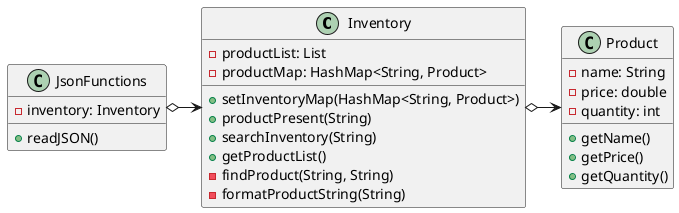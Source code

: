 @startuml
'https://plantuml.com/class-diagram

Inventory o-> Product
JsonFunctions o-> Inventory

class JsonFunctions{
    - inventory: Inventory

    + readJSON()
}

class Inventory{
    - productList: List
    - productMap: HashMap<String, Product>

    + setInventoryMap(HashMap<String, Product>)
    + productPresent(String)
    + searchInventory(String)
    + getProductList()
    - findProduct(String, String)
    - formatProductString(String)
}

class Product{
    - name: String
    - price: double
    - quantity: int

    + getName()
    + getPrice()
    + getQuantity()
}


@enduml